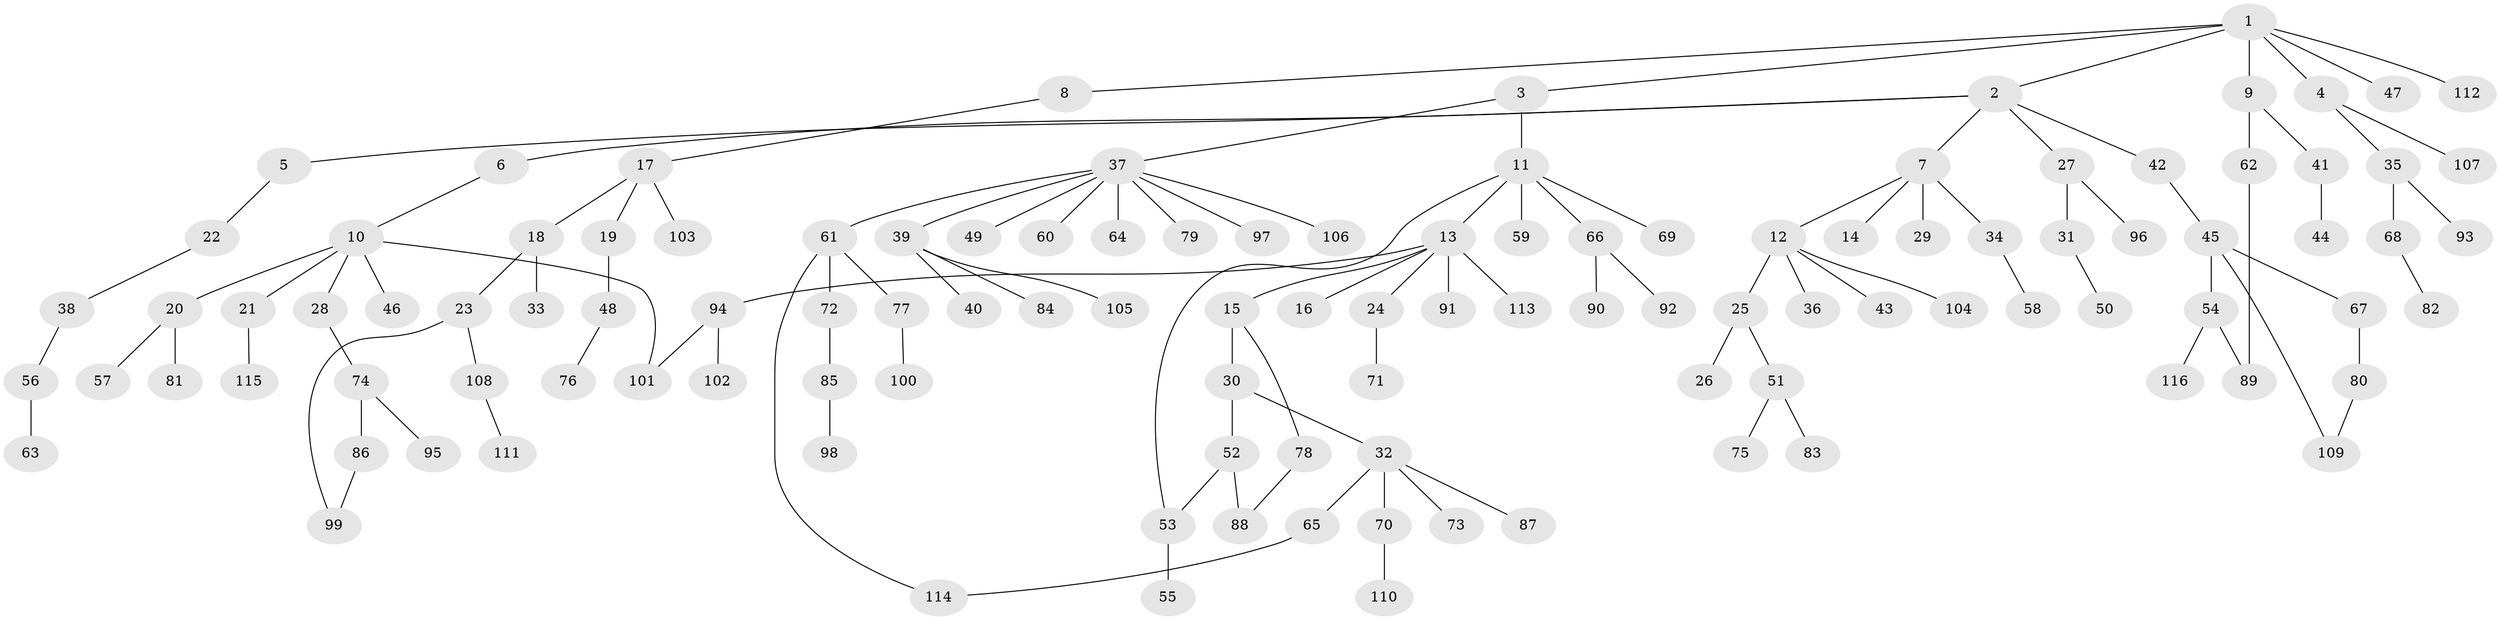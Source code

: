 // coarse degree distribution, {8: 0.012048192771084338, 7: 0.024096385542168676, 3: 0.07228915662650602, 2: 0.26506024096385544, 6: 0.024096385542168676, 5: 0.012048192771084338, 4: 0.07228915662650602, 1: 0.5060240963855421, 11: 0.012048192771084338}
// Generated by graph-tools (version 1.1) at 2025/41/03/06/25 10:41:28]
// undirected, 116 vertices, 122 edges
graph export_dot {
graph [start="1"]
  node [color=gray90,style=filled];
  1;
  2;
  3;
  4;
  5;
  6;
  7;
  8;
  9;
  10;
  11;
  12;
  13;
  14;
  15;
  16;
  17;
  18;
  19;
  20;
  21;
  22;
  23;
  24;
  25;
  26;
  27;
  28;
  29;
  30;
  31;
  32;
  33;
  34;
  35;
  36;
  37;
  38;
  39;
  40;
  41;
  42;
  43;
  44;
  45;
  46;
  47;
  48;
  49;
  50;
  51;
  52;
  53;
  54;
  55;
  56;
  57;
  58;
  59;
  60;
  61;
  62;
  63;
  64;
  65;
  66;
  67;
  68;
  69;
  70;
  71;
  72;
  73;
  74;
  75;
  76;
  77;
  78;
  79;
  80;
  81;
  82;
  83;
  84;
  85;
  86;
  87;
  88;
  89;
  90;
  91;
  92;
  93;
  94;
  95;
  96;
  97;
  98;
  99;
  100;
  101;
  102;
  103;
  104;
  105;
  106;
  107;
  108;
  109;
  110;
  111;
  112;
  113;
  114;
  115;
  116;
  1 -- 2;
  1 -- 3;
  1 -- 4;
  1 -- 8;
  1 -- 9;
  1 -- 47;
  1 -- 112;
  2 -- 5;
  2 -- 6;
  2 -- 7;
  2 -- 27;
  2 -- 42;
  3 -- 11;
  3 -- 37;
  4 -- 35;
  4 -- 107;
  5 -- 22;
  6 -- 10;
  7 -- 12;
  7 -- 14;
  7 -- 29;
  7 -- 34;
  8 -- 17;
  9 -- 41;
  9 -- 62;
  10 -- 20;
  10 -- 21;
  10 -- 28;
  10 -- 46;
  10 -- 101;
  11 -- 13;
  11 -- 59;
  11 -- 66;
  11 -- 69;
  11 -- 53;
  12 -- 25;
  12 -- 36;
  12 -- 43;
  12 -- 104;
  13 -- 15;
  13 -- 16;
  13 -- 24;
  13 -- 91;
  13 -- 94;
  13 -- 113;
  15 -- 30;
  15 -- 78;
  17 -- 18;
  17 -- 19;
  17 -- 103;
  18 -- 23;
  18 -- 33;
  19 -- 48;
  20 -- 57;
  20 -- 81;
  21 -- 115;
  22 -- 38;
  23 -- 99;
  23 -- 108;
  24 -- 71;
  25 -- 26;
  25 -- 51;
  27 -- 31;
  27 -- 96;
  28 -- 74;
  30 -- 32;
  30 -- 52;
  31 -- 50;
  32 -- 65;
  32 -- 70;
  32 -- 73;
  32 -- 87;
  34 -- 58;
  35 -- 68;
  35 -- 93;
  37 -- 39;
  37 -- 49;
  37 -- 60;
  37 -- 61;
  37 -- 64;
  37 -- 79;
  37 -- 97;
  37 -- 106;
  38 -- 56;
  39 -- 40;
  39 -- 84;
  39 -- 105;
  41 -- 44;
  42 -- 45;
  45 -- 54;
  45 -- 67;
  45 -- 109;
  48 -- 76;
  51 -- 75;
  51 -- 83;
  52 -- 53;
  52 -- 88;
  53 -- 55;
  54 -- 89;
  54 -- 116;
  56 -- 63;
  61 -- 72;
  61 -- 77;
  61 -- 114;
  62 -- 89;
  65 -- 114;
  66 -- 90;
  66 -- 92;
  67 -- 80;
  68 -- 82;
  70 -- 110;
  72 -- 85;
  74 -- 86;
  74 -- 95;
  77 -- 100;
  78 -- 88;
  80 -- 109;
  85 -- 98;
  86 -- 99;
  94 -- 102;
  94 -- 101;
  108 -- 111;
}
